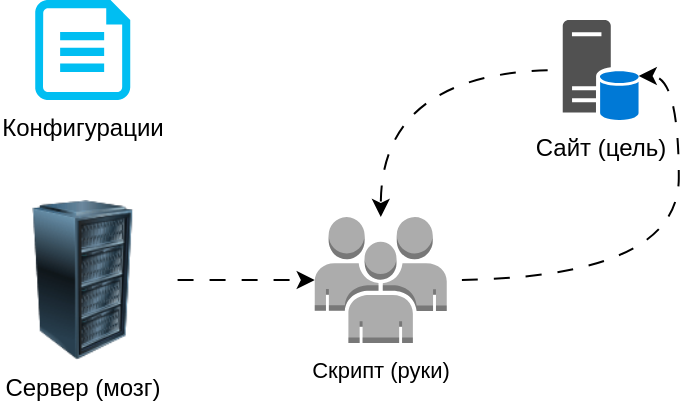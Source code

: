 <mxfile version="26.0.15">
  <diagram name="Page-1" id="mynGqa96a9ndCNqvYNBf">
    <mxGraphModel dx="1002" dy="3070" grid="0" gridSize="10" guides="1" tooltips="1" connect="1" arrows="1" fold="1" page="0" pageScale="1" pageWidth="850" pageHeight="1100" math="0" shadow="0">
      <root>
        <mxCell id="0" />
        <mxCell id="KJfv0gg_ucI4pZ0g48hR-361" value="Backend" parent="0" />
        <mxCell id="KJfv0gg_ucI4pZ0g48hR-364" style="edgeStyle=orthogonalEdgeStyle;shape=connector;curved=1;rounded=0;orthogonalLoop=1;jettySize=auto;html=1;exitX=0;exitY=0.5;exitDx=0;exitDy=0;exitPerimeter=0;shadow=0;strokeColor=default;align=center;verticalAlign=middle;fontFamily=Helvetica;fontSize=11;fontColor=default;labelBackgroundColor=default;endArrow=classic;flowAnimation=1;" edge="1" parent="KJfv0gg_ucI4pZ0g48hR-361" source="KJfv0gg_ucI4pZ0g48hR-365" target="KJfv0gg_ucI4pZ0g48hR-372">
          <mxGeometry relative="1" as="geometry" />
        </mxCell>
        <mxCell id="KJfv0gg_ucI4pZ0g48hR-365" value="Сайт (цель)" style="sketch=0;pointerEvents=1;shadow=0;dashed=0;html=1;strokeColor=none;labelPosition=center;verticalLabelPosition=bottom;verticalAlign=top;align=center;fillColor=#515151;shape=mxgraph.mscae.system_center.primary_site" vertex="1" parent="KJfv0gg_ucI4pZ0g48hR-361">
          <mxGeometry x="953.37" y="-2054" width="38" height="50" as="geometry" />
        </mxCell>
        <mxCell id="KJfv0gg_ucI4pZ0g48hR-367" value="Конфигурации" style="verticalLabelPosition=bottom;html=1;verticalAlign=top;align=center;strokeColor=none;fillColor=#00BEF2;shape=mxgraph.azure.cloud_services_configuration_file;pointerEvents=1;" vertex="1" parent="KJfv0gg_ucI4pZ0g48hR-361">
          <mxGeometry x="689.62" y="-2064" width="47.5" height="50" as="geometry" />
        </mxCell>
        <mxCell id="KJfv0gg_ucI4pZ0g48hR-368" style="edgeStyle=orthogonalEdgeStyle;shape=connector;curved=1;rounded=0;orthogonalLoop=1;jettySize=auto;html=1;exitX=1;exitY=0.5;exitDx=0;exitDy=0;shadow=0;strokeColor=default;align=center;verticalAlign=middle;fontFamily=Helvetica;fontSize=11;fontColor=default;labelBackgroundColor=default;endArrow=classic;flowAnimation=1;" edge="1" parent="KJfv0gg_ucI4pZ0g48hR-361" source="KJfv0gg_ucI4pZ0g48hR-369" target="KJfv0gg_ucI4pZ0g48hR-372">
          <mxGeometry relative="1" as="geometry" />
        </mxCell>
        <UserObject label="Сервер (мозг)" tags="" id="KJfv0gg_ucI4pZ0g48hR-369">
          <mxCell style="image;html=1;image=img/lib/clip_art/computers/Server_Rack_128x128.png" vertex="1" parent="KJfv0gg_ucI4pZ0g48hR-361">
            <mxGeometry x="673.37" y="-1964" width="80" height="80" as="geometry" />
          </mxCell>
        </UserObject>
        <mxCell id="KJfv0gg_ucI4pZ0g48hR-372" value="Скрипт (руки)" style="outlineConnect=0;dashed=0;verticalLabelPosition=bottom;verticalAlign=top;align=center;html=1;shape=mxgraph.aws3.users;fillColor=#ACACAC;gradientColor=none;fontFamily=Helvetica;fontSize=11;fontColor=default;labelBackgroundColor=default;" vertex="1" parent="KJfv0gg_ucI4pZ0g48hR-361">
          <mxGeometry x="829.37" y="-1955.5" width="66" height="63" as="geometry" />
        </mxCell>
        <mxCell id="KJfv0gg_ucI4pZ0g48hR-373" style="edgeStyle=orthogonalEdgeStyle;shape=connector;curved=1;rounded=0;orthogonalLoop=1;jettySize=auto;html=1;exitX=1;exitY=0.5;exitDx=0;exitDy=0;exitPerimeter=0;entryX=1;entryY=0.56;entryDx=0;entryDy=0;entryPerimeter=0;shadow=0;strokeColor=default;align=center;verticalAlign=middle;fontFamily=Helvetica;fontSize=11;fontColor=default;labelBackgroundColor=default;endArrow=classic;flowAnimation=1;" edge="1" parent="KJfv0gg_ucI4pZ0g48hR-361" source="KJfv0gg_ucI4pZ0g48hR-372" target="KJfv0gg_ucI4pZ0g48hR-365">
          <mxGeometry relative="1" as="geometry" />
        </mxCell>
        <mxCell id="KJfv0gg_ucI4pZ0g48hR-99" value="UX" visible="0" parent="0" />
        <mxCell id="KJfv0gg_ucI4pZ0g48hR-151" style="edgeStyle=orthogonalEdgeStyle;shape=connector;curved=1;rounded=0;orthogonalLoop=1;jettySize=auto;html=1;entryX=0;entryY=0.5;entryDx=0;entryDy=0;shadow=0;strokeColor=default;align=center;verticalAlign=middle;fontFamily=Helvetica;fontSize=11;fontColor=default;labelBackgroundColor=default;endArrow=classic;flowAnimation=1;" edge="1" parent="KJfv0gg_ucI4pZ0g48hR-99" source="KJfv0gg_ucI4pZ0g48hR-100" target="KJfv0gg_ucI4pZ0g48hR-150">
          <mxGeometry relative="1" as="geometry" />
        </mxCell>
        <mxCell id="KJfv0gg_ucI4pZ0g48hR-100" value="Пользователь" style="shape=umlActor;verticalLabelPosition=bottom;verticalAlign=top;html=1;outlineConnect=0;" vertex="1" parent="KJfv0gg_ucI4pZ0g48hR-99">
          <mxGeometry x="453.37" y="-1934" width="30" height="60" as="geometry" />
        </mxCell>
        <mxCell id="KJfv0gg_ucI4pZ0g48hR-153" value="" style="edgeStyle=orthogonalEdgeStyle;shape=connector;curved=1;rounded=0;orthogonalLoop=1;jettySize=auto;html=1;shadow=0;strokeColor=default;align=center;verticalAlign=middle;fontFamily=Helvetica;fontSize=11;fontColor=default;labelBackgroundColor=default;endArrow=classic;flowAnimation=1;" edge="1" parent="KJfv0gg_ucI4pZ0g48hR-99" source="KJfv0gg_ucI4pZ0g48hR-150" target="KJfv0gg_ucI4pZ0g48hR-152">
          <mxGeometry relative="1" as="geometry" />
        </mxCell>
        <mxCell id="KJfv0gg_ucI4pZ0g48hR-150" value="&lt;span&gt;Начало работы с продуктом&lt;/span&gt;" style="ellipse;whiteSpace=wrap;html=1;fontFamily=Helvetica;fontSize=11;fontColor=default;labelBackgroundColor=default;" vertex="1" parent="KJfv0gg_ucI4pZ0g48hR-99">
          <mxGeometry x="535.37" y="-1944" width="204" height="80" as="geometry" />
        </mxCell>
        <mxCell id="KJfv0gg_ucI4pZ0g48hR-155" value="" style="edgeStyle=orthogonalEdgeStyle;shape=connector;curved=1;rounded=0;orthogonalLoop=1;jettySize=auto;html=1;shadow=0;strokeColor=default;align=center;verticalAlign=middle;fontFamily=Helvetica;fontSize=11;fontColor=default;labelBackgroundColor=default;endArrow=classic;flowAnimation=1;" edge="1" parent="KJfv0gg_ucI4pZ0g48hR-99" source="KJfv0gg_ucI4pZ0g48hR-152" target="KJfv0gg_ucI4pZ0g48hR-154">
          <mxGeometry relative="1" as="geometry" />
        </mxCell>
        <mxCell id="KJfv0gg_ucI4pZ0g48hR-156" value="Нет" style="edgeLabel;html=1;align=center;verticalAlign=middle;resizable=0;points=[];fontFamily=Helvetica;fontSize=11;fontColor=default;labelBackgroundColor=default;" vertex="1" connectable="0" parent="KJfv0gg_ucI4pZ0g48hR-155">
          <mxGeometry x="-0.119" relative="1" as="geometry">
            <mxPoint as="offset" />
          </mxGeometry>
        </mxCell>
        <mxCell id="KJfv0gg_ucI4pZ0g48hR-159" value="" style="edgeStyle=orthogonalEdgeStyle;shape=connector;curved=1;rounded=0;orthogonalLoop=1;jettySize=auto;html=1;shadow=0;strokeColor=default;align=center;verticalAlign=middle;fontFamily=Helvetica;fontSize=11;fontColor=default;labelBackgroundColor=default;endArrow=classic;flowAnimation=1;" edge="1" parent="KJfv0gg_ucI4pZ0g48hR-99" source="KJfv0gg_ucI4pZ0g48hR-152" target="KJfv0gg_ucI4pZ0g48hR-158">
          <mxGeometry relative="1" as="geometry" />
        </mxCell>
        <mxCell id="KJfv0gg_ucI4pZ0g48hR-160" value="Да" style="edgeLabel;html=1;align=center;verticalAlign=middle;resizable=0;points=[];fontFamily=Helvetica;fontSize=11;fontColor=default;labelBackgroundColor=default;" vertex="1" connectable="0" parent="KJfv0gg_ucI4pZ0g48hR-159">
          <mxGeometry x="-0.03" relative="1" as="geometry">
            <mxPoint as="offset" />
          </mxGeometry>
        </mxCell>
        <mxCell id="KJfv0gg_ucI4pZ0g48hR-152" value="Конфигурация&lt;div&gt;существует?&lt;/div&gt;" style="rhombus;whiteSpace=wrap;html=1;fontSize=11;labelBackgroundColor=default;" vertex="1" parent="KJfv0gg_ucI4pZ0g48hR-99">
          <mxGeometry x="561.87" y="-1785" width="151" height="80" as="geometry" />
        </mxCell>
        <mxCell id="KJfv0gg_ucI4pZ0g48hR-162" value="" style="edgeStyle=orthogonalEdgeStyle;shape=connector;curved=1;rounded=0;orthogonalLoop=1;jettySize=auto;html=1;shadow=0;strokeColor=default;align=center;verticalAlign=middle;fontFamily=Helvetica;fontSize=11;fontColor=default;labelBackgroundColor=default;endArrow=classic;flowAnimation=1;" edge="1" parent="KJfv0gg_ucI4pZ0g48hR-99" source="KJfv0gg_ucI4pZ0g48hR-154" target="KJfv0gg_ucI4pZ0g48hR-161">
          <mxGeometry relative="1" as="geometry" />
        </mxCell>
        <mxCell id="KJfv0gg_ucI4pZ0g48hR-154" value="Создание конфигурации" style="ellipse;whiteSpace=wrap;html=1;fontSize=11;labelBackgroundColor=default;" vertex="1" parent="KJfv0gg_ucI4pZ0g48hR-99">
          <mxGeometry x="291.37" y="-1785" width="155" height="80" as="geometry" />
        </mxCell>
        <mxCell id="KJfv0gg_ucI4pZ0g48hR-215" value="" style="edgeStyle=orthogonalEdgeStyle;shape=connector;curved=1;rounded=0;orthogonalLoop=1;jettySize=auto;html=1;shadow=0;strokeColor=default;align=center;verticalAlign=middle;fontFamily=Helvetica;fontSize=11;fontColor=default;labelBorderColor=none;labelBackgroundColor=none;endArrow=classic;flowAnimation=1;" edge="1" parent="KJfv0gg_ucI4pZ0g48hR-99" source="KJfv0gg_ucI4pZ0g48hR-158" target="KJfv0gg_ucI4pZ0g48hR-214">
          <mxGeometry relative="1" as="geometry" />
        </mxCell>
        <mxCell id="KJfv0gg_ucI4pZ0g48hR-158" value="Выбор конфигурации из списка существующих" style="ellipse;whiteSpace=wrap;html=1;fontSize=11;labelBackgroundColor=none;" vertex="1" parent="KJfv0gg_ucI4pZ0g48hR-99">
          <mxGeometry x="828.37" y="-1785" width="136" height="80" as="geometry" />
        </mxCell>
        <mxCell id="KJfv0gg_ucI4pZ0g48hR-164" value="" style="edgeStyle=orthogonalEdgeStyle;shape=connector;curved=1;rounded=0;orthogonalLoop=1;jettySize=auto;html=1;shadow=0;strokeColor=default;align=center;verticalAlign=middle;fontFamily=Helvetica;fontSize=11;fontColor=default;labelBackgroundColor=default;endArrow=classic;flowAnimation=1;" edge="1" parent="KJfv0gg_ucI4pZ0g48hR-99" source="KJfv0gg_ucI4pZ0g48hR-161" target="KJfv0gg_ucI4pZ0g48hR-163">
          <mxGeometry relative="1" as="geometry" />
        </mxCell>
        <mxCell id="KJfv0gg_ucI4pZ0g48hR-161" value="Задать имя новой конфигурации" style="shape=process;whiteSpace=wrap;html=1;backgroundOutline=1;fontSize=11;labelBackgroundColor=default;rounded=0;shadow=0;" vertex="1" parent="KJfv0gg_ucI4pZ0g48hR-99">
          <mxGeometry x="308.87" y="-1615" width="120" height="60" as="geometry" />
        </mxCell>
        <mxCell id="KJfv0gg_ucI4pZ0g48hR-166" value="" style="edgeStyle=orthogonalEdgeStyle;shape=connector;curved=1;rounded=0;orthogonalLoop=1;jettySize=auto;html=1;shadow=0;strokeColor=default;align=center;verticalAlign=middle;fontFamily=Helvetica;fontSize=11;fontColor=default;labelBackgroundColor=default;endArrow=classic;flowAnimation=1;" edge="1" parent="KJfv0gg_ucI4pZ0g48hR-99" source="KJfv0gg_ucI4pZ0g48hR-163" target="KJfv0gg_ucI4pZ0g48hR-165">
          <mxGeometry relative="1" as="geometry" />
        </mxCell>
        <mxCell id="KJfv0gg_ucI4pZ0g48hR-163" value="Задать домен сайта" style="shape=process;whiteSpace=wrap;html=1;backgroundOutline=1;fontSize=11;labelBackgroundColor=default;rounded=0;shadow=0;" vertex="1" parent="KJfv0gg_ucI4pZ0g48hR-99">
          <mxGeometry x="308.87" y="-1475" width="120" height="60" as="geometry" />
        </mxCell>
        <mxCell id="KJfv0gg_ucI4pZ0g48hR-168" value="" style="edgeStyle=orthogonalEdgeStyle;shape=connector;curved=1;rounded=0;orthogonalLoop=1;jettySize=auto;html=1;shadow=0;strokeColor=default;align=center;verticalAlign=middle;fontFamily=Helvetica;fontSize=11;fontColor=default;labelBackgroundColor=default;endArrow=classic;flowAnimation=1;" edge="1" parent="KJfv0gg_ucI4pZ0g48hR-99" source="KJfv0gg_ucI4pZ0g48hR-165" target="KJfv0gg_ucI4pZ0g48hR-167">
          <mxGeometry relative="1" as="geometry" />
        </mxCell>
        <mxCell id="KJfv0gg_ucI4pZ0g48hR-165" value="Нажать на кнопку &quot;Выбрать референсный элемент&quot;" style="shape=process;whiteSpace=wrap;html=1;backgroundOutline=1;fontSize=11;labelBackgroundColor=default;rounded=0;shadow=0;" vertex="1" parent="KJfv0gg_ucI4pZ0g48hR-99">
          <mxGeometry x="308.87" y="-1335" width="120" height="60" as="geometry" />
        </mxCell>
        <mxCell id="KJfv0gg_ucI4pZ0g48hR-170" value="" style="edgeStyle=orthogonalEdgeStyle;shape=connector;curved=1;rounded=0;orthogonalLoop=1;jettySize=auto;html=1;shadow=0;strokeColor=default;align=center;verticalAlign=middle;fontFamily=Helvetica;fontSize=11;fontColor=default;labelBackgroundColor=default;endArrow=classic;flowAnimation=1;" edge="1" parent="KJfv0gg_ucI4pZ0g48hR-99" source="KJfv0gg_ucI4pZ0g48hR-167" target="KJfv0gg_ucI4pZ0g48hR-169">
          <mxGeometry relative="1" as="geometry" />
        </mxCell>
        <mxCell id="KJfv0gg_ucI4pZ0g48hR-167" value="Открывается заданный сайт, запускается скрипт и ожидает выбора элемента на странице" style="whiteSpace=wrap;html=1;fontSize=11;labelBackgroundColor=default;rounded=0;shadow=0;" vertex="1" parent="KJfv0gg_ucI4pZ0g48hR-99">
          <mxGeometry x="308.87" y="-1195" width="120" height="71" as="geometry" />
        </mxCell>
        <mxCell id="KJfv0gg_ucI4pZ0g48hR-174" value="" style="edgeStyle=orthogonalEdgeStyle;shape=connector;curved=1;rounded=0;orthogonalLoop=1;jettySize=auto;html=1;shadow=0;strokeColor=default;align=center;verticalAlign=middle;fontFamily=Helvetica;fontSize=11;fontColor=default;labelBackgroundColor=default;endArrow=classic;flowAnimation=1;" edge="1" parent="KJfv0gg_ucI4pZ0g48hR-99" source="KJfv0gg_ucI4pZ0g48hR-169" target="KJfv0gg_ucI4pZ0g48hR-173">
          <mxGeometry relative="1" as="geometry" />
        </mxCell>
        <mxCell id="KJfv0gg_ucI4pZ0g48hR-169" value="Подсвечиваются подобные элементы, а пользователю показывается информация о выбранном элементе и предлагается подтвердить выбранный элемент" style="whiteSpace=wrap;html=1;fontSize=11;labelBackgroundColor=default;rounded=0;shadow=0;" vertex="1" parent="KJfv0gg_ucI4pZ0g48hR-99">
          <mxGeometry x="308.87" y="-1038.5" width="120" height="130.5" as="geometry" />
        </mxCell>
        <mxCell id="KJfv0gg_ucI4pZ0g48hR-176" value="Нет" style="edgeStyle=orthogonalEdgeStyle;shape=connector;curved=1;rounded=0;orthogonalLoop=1;jettySize=auto;html=1;shadow=0;strokeColor=default;align=center;verticalAlign=middle;fontFamily=Helvetica;fontSize=11;fontColor=default;labelBackgroundColor=default;endArrow=classic;flowAnimation=1;entryX=0;entryY=0.5;entryDx=0;entryDy=0;exitX=0;exitY=0.5;exitDx=0;exitDy=0;" edge="1" parent="KJfv0gg_ucI4pZ0g48hR-99" source="KJfv0gg_ucI4pZ0g48hR-173" target="KJfv0gg_ucI4pZ0g48hR-167">
          <mxGeometry relative="1" as="geometry" />
        </mxCell>
        <mxCell id="KJfv0gg_ucI4pZ0g48hR-178" value="" style="edgeStyle=orthogonalEdgeStyle;shape=connector;curved=1;rounded=0;orthogonalLoop=1;jettySize=auto;html=1;shadow=0;strokeColor=default;align=center;verticalAlign=middle;fontFamily=Helvetica;fontSize=11;fontColor=default;labelBackgroundColor=default;endArrow=classic;flowAnimation=1;" edge="1" parent="KJfv0gg_ucI4pZ0g48hR-99" source="KJfv0gg_ucI4pZ0g48hR-173" target="KJfv0gg_ucI4pZ0g48hR-177">
          <mxGeometry relative="1" as="geometry" />
        </mxCell>
        <mxCell id="KJfv0gg_ucI4pZ0g48hR-173" value="Выбранный элемент указан верно?" style="rhombus;whiteSpace=wrap;html=1;fontSize=11;labelBackgroundColor=default;rounded=0;shadow=0;" vertex="1" parent="KJfv0gg_ucI4pZ0g48hR-99">
          <mxGeometry x="239.25" y="-817" width="259.25" height="93.75" as="geometry" />
        </mxCell>
        <mxCell id="KJfv0gg_ucI4pZ0g48hR-180" value="" style="edgeStyle=orthogonalEdgeStyle;shape=connector;curved=1;rounded=0;orthogonalLoop=1;jettySize=auto;html=1;shadow=0;strokeColor=default;align=center;verticalAlign=middle;fontFamily=Helvetica;fontSize=11;fontColor=default;labelBackgroundColor=default;endArrow=classic;flowAnimation=1;" edge="1" parent="KJfv0gg_ucI4pZ0g48hR-99" source="KJfv0gg_ucI4pZ0g48hR-177" target="KJfv0gg_ucI4pZ0g48hR-179">
          <mxGeometry relative="1" as="geometry" />
        </mxCell>
        <mxCell id="KJfv0gg_ucI4pZ0g48hR-177" value="Сбор информации из элементов" style="rounded=0;whiteSpace=wrap;html=1;fontSize=11;labelBackgroundColor=default;shadow=0;" vertex="1" parent="KJfv0gg_ucI4pZ0g48hR-99">
          <mxGeometry x="308.875" y="-626.375" width="120" height="60" as="geometry" />
        </mxCell>
        <mxCell id="KJfv0gg_ucI4pZ0g48hR-182" value="" style="edgeStyle=orthogonalEdgeStyle;shape=connector;curved=1;rounded=0;orthogonalLoop=1;jettySize=auto;html=1;shadow=0;strokeColor=default;align=center;verticalAlign=middle;fontFamily=Helvetica;fontSize=11;fontColor=default;labelBackgroundColor=default;endArrow=classic;flowAnimation=1;" edge="1" parent="KJfv0gg_ucI4pZ0g48hR-99" source="KJfv0gg_ucI4pZ0g48hR-179" target="KJfv0gg_ucI4pZ0g48hR-181">
          <mxGeometry relative="1" as="geometry" />
        </mxCell>
        <mxCell id="KJfv0gg_ucI4pZ0g48hR-179" value="Анализ полученной информации" style="whiteSpace=wrap;html=1;fontSize=11;rounded=0;labelBackgroundColor=default;shadow=0;" vertex="1" parent="KJfv0gg_ucI4pZ0g48hR-99">
          <mxGeometry x="308.875" y="-486.375" width="120" height="60" as="geometry" />
        </mxCell>
        <mxCell id="KJfv0gg_ucI4pZ0g48hR-184" value="" style="edgeStyle=orthogonalEdgeStyle;shape=connector;curved=1;rounded=0;orthogonalLoop=1;jettySize=auto;html=1;shadow=0;strokeColor=default;align=center;verticalAlign=middle;fontFamily=Helvetica;fontSize=11;fontColor=default;labelBackgroundColor=default;endArrow=classic;flowAnimation=1;" edge="1" parent="KJfv0gg_ucI4pZ0g48hR-99" source="KJfv0gg_ucI4pZ0g48hR-181" target="KJfv0gg_ucI4pZ0g48hR-183">
          <mxGeometry relative="1" as="geometry" />
        </mxCell>
        <mxCell id="KJfv0gg_ucI4pZ0g48hR-181" value="Предоставление информации в виде удобной таблички для настройки нужной пользователю информации" style="whiteSpace=wrap;html=1;fontSize=11;rounded=0;labelBackgroundColor=default;shadow=0;" vertex="1" parent="KJfv0gg_ucI4pZ0g48hR-99">
          <mxGeometry x="308.88" y="-346.37" width="120" height="86.38" as="geometry" />
        </mxCell>
        <mxCell id="KJfv0gg_ucI4pZ0g48hR-188" value="" style="edgeStyle=orthogonalEdgeStyle;shape=connector;curved=1;rounded=0;orthogonalLoop=1;jettySize=auto;html=1;shadow=0;strokeColor=default;align=center;verticalAlign=middle;fontFamily=Helvetica;fontSize=11;fontColor=default;labelBackgroundColor=default;endArrow=classic;flowAnimation=1;" edge="1" parent="KJfv0gg_ucI4pZ0g48hR-99" source="KJfv0gg_ucI4pZ0g48hR-183" target="KJfv0gg_ucI4pZ0g48hR-187">
          <mxGeometry relative="1" as="geometry" />
        </mxCell>
        <mxCell id="KJfv0gg_ucI4pZ0g48hR-183" value="Пользователь настраивает форматирование сохраняемой информации" style="shape=process;whiteSpace=wrap;html=1;backgroundOutline=1;fontSize=11;rounded=0;labelBackgroundColor=default;shadow=0;" vertex="1" parent="KJfv0gg_ucI4pZ0g48hR-99">
          <mxGeometry x="308.88" y="-166.8" width="120" height="79.8" as="geometry" />
        </mxCell>
        <mxCell id="KJfv0gg_ucI4pZ0g48hR-190" value="" style="edgeStyle=orthogonalEdgeStyle;shape=connector;curved=1;rounded=0;orthogonalLoop=1;jettySize=auto;html=1;shadow=0;strokeColor=default;align=center;verticalAlign=middle;fontFamily=Helvetica;fontSize=11;fontColor=default;labelBorderColor=none;labelBackgroundColor=default;endArrow=classic;flowAnimation=1;" edge="1" parent="KJfv0gg_ucI4pZ0g48hR-99" source="KJfv0gg_ucI4pZ0g48hR-187" target="KJfv0gg_ucI4pZ0g48hR-189">
          <mxGeometry relative="1" as="geometry" />
        </mxCell>
        <mxCell id="KJfv0gg_ucI4pZ0g48hR-194" value="По кнопке" style="edgeLabel;html=1;align=center;verticalAlign=middle;resizable=0;points=[];rounded=0;shadow=0;strokeColor=default;fontFamily=Helvetica;fontSize=11;fontColor=default;labelBorderColor=none;labelBackgroundColor=default;fillColor=default;" vertex="1" connectable="0" parent="KJfv0gg_ucI4pZ0g48hR-190">
          <mxGeometry x="0.078" y="1" relative="1" as="geometry">
            <mxPoint as="offset" />
          </mxGeometry>
        </mxCell>
        <mxCell id="KJfv0gg_ucI4pZ0g48hR-192" value="" style="edgeStyle=orthogonalEdgeStyle;shape=connector;curved=1;rounded=0;orthogonalLoop=1;jettySize=auto;html=1;shadow=0;strokeColor=default;align=center;verticalAlign=middle;fontFamily=Helvetica;fontSize=11;fontColor=default;labelBorderColor=none;labelBackgroundColor=none;endArrow=classic;flowAnimation=1;" edge="1" parent="KJfv0gg_ucI4pZ0g48hR-99" source="KJfv0gg_ucI4pZ0g48hR-187" target="KJfv0gg_ucI4pZ0g48hR-191">
          <mxGeometry relative="1" as="geometry" />
        </mxCell>
        <mxCell id="KJfv0gg_ucI4pZ0g48hR-193" value="По ссылке" style="edgeLabel;html=1;align=center;verticalAlign=middle;resizable=0;points=[];rounded=0;shadow=0;strokeColor=default;fontFamily=Helvetica;fontSize=11;fontColor=default;labelBorderColor=none;labelBackgroundColor=default;fillColor=default;" vertex="1" connectable="0" parent="KJfv0gg_ucI4pZ0g48hR-192">
          <mxGeometry x="0.032" y="-1" relative="1" as="geometry">
            <mxPoint as="offset" />
          </mxGeometry>
        </mxCell>
        <mxCell id="KJfv0gg_ucI4pZ0g48hR-196" value="" style="edgeStyle=orthogonalEdgeStyle;shape=connector;curved=1;rounded=0;orthogonalLoop=1;jettySize=auto;html=1;shadow=0;strokeColor=default;align=center;verticalAlign=middle;fontFamily=Helvetica;fontSize=11;fontColor=default;labelBorderColor=none;labelBackgroundColor=none;endArrow=classic;flowAnimation=1;" edge="1" parent="KJfv0gg_ucI4pZ0g48hR-99" source="KJfv0gg_ucI4pZ0g48hR-187" target="KJfv0gg_ucI4pZ0g48hR-195">
          <mxGeometry relative="1" as="geometry" />
        </mxCell>
        <mxCell id="KJfv0gg_ucI4pZ0g48hR-187" value="Выбор способа&lt;div&gt;перехода по&amp;nbsp;&lt;/div&gt;&lt;div&gt;страницам&lt;/div&gt;" style="rhombus;whiteSpace=wrap;html=1;fontSize=11;rounded=0;labelBackgroundColor=none;shadow=0;textShadow=0;labelBorderColor=none;fontColor=default;" vertex="1" parent="KJfv0gg_ucI4pZ0g48hR-99">
          <mxGeometry x="291.37" y="-27" width="154.74" height="99" as="geometry" />
        </mxCell>
        <mxCell id="KJfv0gg_ucI4pZ0g48hR-197" style="edgeStyle=orthogonalEdgeStyle;shape=connector;curved=1;rounded=0;orthogonalLoop=1;jettySize=auto;html=1;exitX=0.5;exitY=1;exitDx=0;exitDy=0;entryX=0;entryY=0.5;entryDx=0;entryDy=0;shadow=0;strokeColor=default;align=center;verticalAlign=middle;fontFamily=Helvetica;fontSize=11;fontColor=default;labelBorderColor=none;labelBackgroundColor=none;endArrow=classic;flowAnimation=1;" edge="1" parent="KJfv0gg_ucI4pZ0g48hR-99" source="KJfv0gg_ucI4pZ0g48hR-189" target="KJfv0gg_ucI4pZ0g48hR-195">
          <mxGeometry relative="1" as="geometry" />
        </mxCell>
        <mxCell id="KJfv0gg_ucI4pZ0g48hR-189" value="Выбор элемента кнопки на странице" style="shape=process;whiteSpace=wrap;html=1;backgroundOutline=1;fontSize=11;rounded=0;labelBackgroundColor=none;shadow=0;labelBorderColor=none;" vertex="1" parent="KJfv0gg_ucI4pZ0g48hR-99">
          <mxGeometry x="74" y="-7.5" width="120" height="60" as="geometry" />
        </mxCell>
        <mxCell id="KJfv0gg_ucI4pZ0g48hR-198" style="edgeStyle=orthogonalEdgeStyle;shape=connector;curved=1;rounded=0;orthogonalLoop=1;jettySize=auto;html=1;exitX=0.5;exitY=1;exitDx=0;exitDy=0;entryX=1;entryY=0.5;entryDx=0;entryDy=0;shadow=0;strokeColor=default;align=center;verticalAlign=middle;fontFamily=Helvetica;fontSize=11;fontColor=default;labelBorderColor=none;labelBackgroundColor=none;endArrow=classic;flowAnimation=1;" edge="1" parent="KJfv0gg_ucI4pZ0g48hR-99" source="KJfv0gg_ucI4pZ0g48hR-191" target="KJfv0gg_ucI4pZ0g48hR-195">
          <mxGeometry relative="1" as="geometry" />
        </mxCell>
        <mxCell id="KJfv0gg_ucI4pZ0g48hR-191" value="Установление инкремента и позиции в ссылке" style="shape=process;whiteSpace=wrap;html=1;backgroundOutline=1;fontSize=11;rounded=0;labelBackgroundColor=none;shadow=0;labelBorderColor=none;" vertex="1" parent="KJfv0gg_ucI4pZ0g48hR-99">
          <mxGeometry x="543.48" y="-7.5" width="120" height="60" as="geometry" />
        </mxCell>
        <mxCell id="KJfv0gg_ucI4pZ0g48hR-202" value="" style="edgeStyle=orthogonalEdgeStyle;shape=connector;curved=1;rounded=0;orthogonalLoop=1;jettySize=auto;html=1;shadow=0;strokeColor=default;align=center;verticalAlign=middle;fontFamily=Helvetica;fontSize=11;fontColor=default;labelBorderColor=none;labelBackgroundColor=none;endArrow=classic;flowAnimation=1;" edge="1" parent="KJfv0gg_ucI4pZ0g48hR-99" source="KJfv0gg_ucI4pZ0g48hR-195" target="KJfv0gg_ucI4pZ0g48hR-201">
          <mxGeometry relative="1" as="geometry" />
        </mxCell>
        <mxCell id="KJfv0gg_ucI4pZ0g48hR-195" value="Вывод всей собранной информации о конфигурации" style="rounded=0;whiteSpace=wrap;html=1;fontSize=11;labelBackgroundColor=none;shadow=0;labelBorderColor=none;" vertex="1" parent="KJfv0gg_ucI4pZ0g48hR-99">
          <mxGeometry x="295.06" y="173" width="147.37" height="60" as="geometry" />
        </mxCell>
        <mxCell id="KJfv0gg_ucI4pZ0g48hR-206" value="" style="edgeStyle=orthogonalEdgeStyle;shape=connector;curved=1;rounded=0;orthogonalLoop=1;jettySize=auto;html=1;shadow=0;strokeColor=default;align=center;verticalAlign=middle;fontFamily=Helvetica;fontSize=11;fontColor=default;labelBorderColor=none;labelBackgroundColor=none;endArrow=classic;flowAnimation=1;" edge="1" parent="KJfv0gg_ucI4pZ0g48hR-99" source="KJfv0gg_ucI4pZ0g48hR-201" target="KJfv0gg_ucI4pZ0g48hR-205">
          <mxGeometry relative="1" as="geometry">
            <Array as="points">
              <mxPoint x="271.37" y="351" />
              <mxPoint x="271.37" y="351" />
            </Array>
          </mxGeometry>
        </mxCell>
        <mxCell id="KJfv0gg_ucI4pZ0g48hR-209" value="&lt;span style=&quot;background-color: light-dark(#ffffff, var(--ge-dark-color, #121212));&quot;&gt;Сброс&lt;/span&gt;" style="edgeLabel;html=1;align=center;verticalAlign=middle;resizable=0;points=[];rounded=0;shadow=0;strokeColor=default;fontFamily=Helvetica;fontSize=11;fontColor=default;labelBorderColor=none;labelBackgroundColor=none;fillColor=default;" vertex="1" connectable="0" parent="KJfv0gg_ucI4pZ0g48hR-206">
          <mxGeometry x="-0.198" y="-1" relative="1" as="geometry">
            <mxPoint as="offset" />
          </mxGeometry>
        </mxCell>
        <mxCell id="KJfv0gg_ucI4pZ0g48hR-208" value="" style="edgeStyle=orthogonalEdgeStyle;shape=connector;curved=1;rounded=0;orthogonalLoop=1;jettySize=auto;html=1;shadow=0;strokeColor=default;align=center;verticalAlign=middle;fontFamily=Helvetica;fontSize=11;fontColor=default;labelBorderColor=none;labelBackgroundColor=none;endArrow=classic;flowAnimation=1;" edge="1" parent="KJfv0gg_ucI4pZ0g48hR-99" source="KJfv0gg_ucI4pZ0g48hR-201" target="KJfv0gg_ucI4pZ0g48hR-207">
          <mxGeometry relative="1" as="geometry" />
        </mxCell>
        <mxCell id="KJfv0gg_ucI4pZ0g48hR-210" value="&lt;span style=&quot;background-color: light-dark(#ffffff, var(--ge-dark-color, #121212));&quot;&gt;Сохранить&lt;/span&gt;" style="edgeLabel;html=1;align=center;verticalAlign=middle;resizable=0;points=[];rounded=0;shadow=0;strokeColor=default;fontFamily=Helvetica;fontSize=11;fontColor=default;labelBorderColor=none;labelBackgroundColor=none;fillColor=default;" vertex="1" connectable="0" parent="KJfv0gg_ucI4pZ0g48hR-208">
          <mxGeometry x="-0.212" y="3" relative="1" as="geometry">
            <mxPoint as="offset" />
          </mxGeometry>
        </mxCell>
        <mxCell id="KJfv0gg_ucI4pZ0g48hR-201" value="Подтверждение&lt;div&gt;сохранения&lt;/div&gt;&lt;div&gt;конфигурации&lt;/div&gt;" style="rhombus;whiteSpace=wrap;html=1;fontSize=11;rounded=0;labelBackgroundColor=none;shadow=0;labelBorderColor=none;" vertex="1" parent="KJfv0gg_ucI4pZ0g48hR-99">
          <mxGeometry x="295.8" y="296" width="146.63" height="109" as="geometry" />
        </mxCell>
        <mxCell id="KJfv0gg_ucI4pZ0g48hR-212" style="edgeStyle=orthogonalEdgeStyle;shape=connector;curved=1;rounded=0;orthogonalLoop=1;jettySize=auto;html=1;exitX=0.5;exitY=1;exitDx=0;exitDy=0;entryX=0;entryY=0.5;entryDx=0;entryDy=0;shadow=0;strokeColor=default;align=center;verticalAlign=middle;fontFamily=Helvetica;fontSize=11;fontColor=default;labelBorderColor=none;labelBackgroundColor=none;endArrow=classic;flowAnimation=1;" edge="1" parent="KJfv0gg_ucI4pZ0g48hR-99" source="KJfv0gg_ucI4pZ0g48hR-205" target="KJfv0gg_ucI4pZ0g48hR-231">
          <mxGeometry relative="1" as="geometry">
            <mxPoint x="309.11" y="495.0" as="targetPoint" />
          </mxGeometry>
        </mxCell>
        <mxCell id="KJfv0gg_ucI4pZ0g48hR-205" value="Сброс собранной конфигурации" style="rounded=0;whiteSpace=wrap;html=1;fontSize=11;labelBackgroundColor=none;shadow=0;labelBorderColor=none;" vertex="1" parent="KJfv0gg_ucI4pZ0g48hR-99">
          <mxGeometry x="82.485" y="320.5" width="120" height="60" as="geometry" />
        </mxCell>
        <mxCell id="KJfv0gg_ucI4pZ0g48hR-213" style="edgeStyle=orthogonalEdgeStyle;shape=connector;curved=1;rounded=0;orthogonalLoop=1;jettySize=auto;html=1;exitX=0.5;exitY=1;exitDx=0;exitDy=0;entryX=1;entryY=0.5;entryDx=0;entryDy=0;shadow=0;strokeColor=default;align=center;verticalAlign=middle;fontFamily=Helvetica;fontSize=11;fontColor=default;labelBorderColor=none;labelBackgroundColor=none;endArrow=classic;flowAnimation=1;" edge="1" parent="KJfv0gg_ucI4pZ0g48hR-99" source="KJfv0gg_ucI4pZ0g48hR-207" target="KJfv0gg_ucI4pZ0g48hR-231">
          <mxGeometry relative="1" as="geometry">
            <mxPoint x="429.11" y="495.0" as="targetPoint" />
          </mxGeometry>
        </mxCell>
        <mxCell id="KJfv0gg_ucI4pZ0g48hR-207" value="Сохранение собранной конфигурации" style="whiteSpace=wrap;html=1;fontSize=11;rounded=0;labelBackgroundColor=none;shadow=0;labelBorderColor=none;" vertex="1" parent="KJfv0gg_ucI4pZ0g48hR-99">
          <mxGeometry x="535.745" y="320.5" width="120" height="60" as="geometry" />
        </mxCell>
        <mxCell id="KJfv0gg_ucI4pZ0g48hR-217" value="" style="edgeStyle=orthogonalEdgeStyle;shape=connector;curved=1;rounded=0;orthogonalLoop=1;jettySize=auto;html=1;shadow=0;strokeColor=default;align=center;verticalAlign=middle;fontFamily=Helvetica;fontSize=11;fontColor=default;labelBorderColor=none;labelBackgroundColor=none;endArrow=classic;flowAnimation=1;" edge="1" parent="KJfv0gg_ucI4pZ0g48hR-99" source="KJfv0gg_ucI4pZ0g48hR-214" target="KJfv0gg_ucI4pZ0g48hR-216">
          <mxGeometry relative="1" as="geometry" />
        </mxCell>
        <mxCell id="KJfv0gg_ucI4pZ0g48hR-214" value="Запуск сбора ниформации" style="whiteSpace=wrap;html=1;fontSize=11;labelBackgroundColor=none;" vertex="1" parent="KJfv0gg_ucI4pZ0g48hR-99">
          <mxGeometry x="836.37" y="-1615" width="120" height="60" as="geometry" />
        </mxCell>
        <mxCell id="KJfv0gg_ucI4pZ0g48hR-223" value="" style="edgeStyle=orthogonalEdgeStyle;shape=connector;curved=1;rounded=0;orthogonalLoop=1;jettySize=auto;html=1;shadow=0;strokeColor=default;align=center;verticalAlign=middle;fontFamily=Helvetica;fontSize=11;fontColor=default;labelBorderColor=none;labelBackgroundColor=none;endArrow=classic;flowAnimation=1;" edge="1" parent="KJfv0gg_ucI4pZ0g48hR-99" source="KJfv0gg_ucI4pZ0g48hR-216" target="KJfv0gg_ucI4pZ0g48hR-222">
          <mxGeometry relative="1" as="geometry" />
        </mxCell>
        <mxCell id="KJfv0gg_ucI4pZ0g48hR-216" value="Вывод собранной информации" style="whiteSpace=wrap;html=1;fontSize=11;labelBackgroundColor=none;" vertex="1" parent="KJfv0gg_ucI4pZ0g48hR-99">
          <mxGeometry x="836.37" y="-1475" width="120" height="60" as="geometry" />
        </mxCell>
        <mxCell id="KJfv0gg_ucI4pZ0g48hR-225" value="" style="edgeStyle=orthogonalEdgeStyle;shape=connector;curved=1;rounded=0;orthogonalLoop=1;jettySize=auto;html=1;shadow=0;strokeColor=default;align=center;verticalAlign=middle;fontFamily=Helvetica;fontSize=11;fontColor=default;labelBorderColor=none;labelBackgroundColor=none;endArrow=classic;flowAnimation=1;" edge="1" parent="KJfv0gg_ucI4pZ0g48hR-99" source="KJfv0gg_ucI4pZ0g48hR-222" target="KJfv0gg_ucI4pZ0g48hR-224">
          <mxGeometry relative="1" as="geometry" />
        </mxCell>
        <mxCell id="KJfv0gg_ucI4pZ0g48hR-228" value="" style="edgeStyle=orthogonalEdgeStyle;shape=connector;curved=1;rounded=0;orthogonalLoop=1;jettySize=auto;html=1;shadow=0;strokeColor=default;align=center;verticalAlign=middle;fontFamily=Helvetica;fontSize=11;fontColor=default;labelBorderColor=none;labelBackgroundColor=none;endArrow=classic;flowAnimation=1;" edge="1" parent="KJfv0gg_ucI4pZ0g48hR-99" source="KJfv0gg_ucI4pZ0g48hR-222" target="KJfv0gg_ucI4pZ0g48hR-227">
          <mxGeometry relative="1" as="geometry" />
        </mxCell>
        <mxCell id="KJfv0gg_ucI4pZ0g48hR-222" value="Валидна ли собранная информация?" style="rhombus;whiteSpace=wrap;html=1;fontSize=11;labelBackgroundColor=none;" vertex="1" parent="KJfv0gg_ucI4pZ0g48hR-99">
          <mxGeometry x="839.37" y="-1351" width="117" height="80" as="geometry" />
        </mxCell>
        <mxCell id="KJfv0gg_ucI4pZ0g48hR-226" style="edgeStyle=orthogonalEdgeStyle;shape=connector;curved=1;rounded=0;orthogonalLoop=1;jettySize=auto;html=1;exitX=0.5;exitY=0;exitDx=0;exitDy=0;entryX=1;entryY=0.5;entryDx=0;entryDy=0;shadow=0;strokeColor=default;align=center;verticalAlign=middle;fontFamily=Helvetica;fontSize=11;fontColor=default;labelBorderColor=none;labelBackgroundColor=none;endArrow=classic;flowAnimation=1;" edge="1" parent="KJfv0gg_ucI4pZ0g48hR-99" source="KJfv0gg_ucI4pZ0g48hR-224" target="KJfv0gg_ucI4pZ0g48hR-150">
          <mxGeometry relative="1" as="geometry">
            <Array as="points">
              <mxPoint x="1094.37" y="-1911" />
              <mxPoint x="739.37" y="-1911" />
            </Array>
          </mxGeometry>
        </mxCell>
        <mxCell id="KJfv0gg_ucI4pZ0g48hR-224" value="Сброс собранной информации" style="whiteSpace=wrap;html=1;fontSize=11;labelBackgroundColor=none;" vertex="1" parent="KJfv0gg_ucI4pZ0g48hR-99">
          <mxGeometry x="1034.87" y="-1341" width="120" height="60" as="geometry" />
        </mxCell>
        <mxCell id="KJfv0gg_ucI4pZ0g48hR-229" style="edgeStyle=orthogonalEdgeStyle;shape=connector;curved=1;rounded=0;orthogonalLoop=1;jettySize=auto;html=1;exitX=1;exitY=0.5;exitDx=0;exitDy=0;entryX=1;entryY=0.5;entryDx=0;entryDy=0;shadow=0;strokeColor=default;align=center;verticalAlign=middle;fontFamily=Helvetica;fontSize=11;fontColor=default;labelBorderColor=none;labelBackgroundColor=none;endArrow=classic;flowAnimation=1;" edge="1" parent="KJfv0gg_ucI4pZ0g48hR-99" source="KJfv0gg_ucI4pZ0g48hR-227" target="KJfv0gg_ucI4pZ0g48hR-150">
          <mxGeometry relative="1" as="geometry">
            <Array as="points">
              <mxPoint x="1232.37" y="-1151" />
              <mxPoint x="1232.37" y="-1911" />
              <mxPoint x="739.37" y="-1911" />
            </Array>
          </mxGeometry>
        </mxCell>
        <mxCell id="KJfv0gg_ucI4pZ0g48hR-227" value="Запись собранной информации в файл" style="whiteSpace=wrap;html=1;fontSize=11;labelBackgroundColor=none;" vertex="1" parent="KJfv0gg_ucI4pZ0g48hR-99">
          <mxGeometry x="837.87" y="-1181" width="120" height="60" as="geometry" />
        </mxCell>
        <mxCell id="KJfv0gg_ucI4pZ0g48hR-232" style="edgeStyle=orthogonalEdgeStyle;shape=connector;curved=1;rounded=0;orthogonalLoop=1;jettySize=auto;html=1;exitX=0.5;exitY=1;exitDx=0;exitDy=0;entryX=1;entryY=0.5;entryDx=0;entryDy=0;shadow=0;strokeColor=default;align=center;verticalAlign=middle;fontFamily=Helvetica;fontSize=11;fontColor=default;labelBorderColor=none;labelBackgroundColor=none;endArrow=classic;flowAnimation=1;" edge="1" parent="KJfv0gg_ucI4pZ0g48hR-99" source="KJfv0gg_ucI4pZ0g48hR-231" target="KJfv0gg_ucI4pZ0g48hR-150">
          <mxGeometry relative="1" as="geometry">
            <Array as="points">
              <mxPoint x="369.37" y="548" />
              <mxPoint x="1499.37" y="548" />
              <mxPoint x="1499.37" y="-1908" />
              <mxPoint x="739.37" y="-1908" />
            </Array>
          </mxGeometry>
        </mxCell>
        <mxCell id="KJfv0gg_ucI4pZ0g48hR-231" value="Возвращение на главную страницу" style="rounded=0;whiteSpace=wrap;html=1;shadow=0;strokeColor=default;align=center;verticalAlign=middle;fontFamily=Helvetica;fontSize=11;fontColor=default;labelBorderColor=none;labelBackgroundColor=none;fillColor=default;" vertex="1" parent="KJfv0gg_ucI4pZ0g48hR-99">
          <mxGeometry x="309.11" y="468.0" width="120" height="60" as="geometry" />
        </mxCell>
        <mxCell id="KJfv0gg_ucI4pZ0g48hR-234" value="UI" visible="0" parent="0" />
        <mxCell id="KJfv0gg_ucI4pZ0g48hR-259" style="edgeStyle=orthogonalEdgeStyle;shape=connector;curved=1;rounded=0;orthogonalLoop=1;jettySize=auto;html=1;entryX=0.5;entryY=0;entryDx=0;entryDy=0;shadow=0;strokeColor=default;align=center;verticalAlign=middle;fontFamily=Helvetica;fontSize=11;fontColor=default;labelBorderColor=none;labelBackgroundColor=none;endArrow=classic;flowAnimation=1;" edge="1" parent="KJfv0gg_ucI4pZ0g48hR-234" source="KJfv0gg_ucI4pZ0g48hR-255" target="KJfv0gg_ucI4pZ0g48hR-258">
          <mxGeometry relative="1" as="geometry" />
        </mxCell>
        <mxCell id="KJfv0gg_ucI4pZ0g48hR-255" value="Веб-интерфейс" style="points=[[0.13,0.24,0],[0.5,0.2,0],[0.62,0,0],[0.87,0.24,0],[0.95,0.55,0],[0.96,0.95,0],[0.5,1,0],[0.04,0.95,0],[0.05,0.55,0]];verticalLabelPosition=bottom;sketch=0;html=1;verticalAlign=top;aspect=fixed;align=center;pointerEvents=1;shape=mxgraph.cisco19.joystick_keyboard;fillColor=#005073;strokeColor=none;" vertex="1" parent="KJfv0gg_ucI4pZ0g48hR-234">
          <mxGeometry x="523.37" y="-2044" width="72" height="40" as="geometry" />
        </mxCell>
        <mxCell id="KJfv0gg_ucI4pZ0g48hR-261" value="" style="edgeStyle=orthogonalEdgeStyle;shape=connector;curved=1;rounded=0;orthogonalLoop=1;jettySize=auto;html=1;shadow=0;strokeColor=default;align=center;verticalAlign=middle;fontFamily=Helvetica;fontSize=11;fontColor=default;labelBorderColor=none;labelBackgroundColor=none;endArrow=classic;flowAnimation=1;" edge="1" parent="KJfv0gg_ucI4pZ0g48hR-234" source="KJfv0gg_ucI4pZ0g48hR-258" target="KJfv0gg_ucI4pZ0g48hR-260">
          <mxGeometry relative="1" as="geometry" />
        </mxCell>
        <mxCell id="KJfv0gg_ucI4pZ0g48hR-263" value="" style="edgeStyle=orthogonalEdgeStyle;shape=connector;curved=1;rounded=0;orthogonalLoop=1;jettySize=auto;html=1;shadow=0;strokeColor=default;align=center;verticalAlign=middle;fontFamily=Helvetica;fontSize=11;fontColor=default;labelBorderColor=none;labelBackgroundColor=none;endArrow=classic;flowAnimation=1;" edge="1" parent="KJfv0gg_ucI4pZ0g48hR-234" source="KJfv0gg_ucI4pZ0g48hR-258" target="KJfv0gg_ucI4pZ0g48hR-262">
          <mxGeometry relative="1" as="geometry" />
        </mxCell>
        <mxCell id="KJfv0gg_ucI4pZ0g48hR-265" value="" style="edgeStyle=orthogonalEdgeStyle;shape=connector;curved=1;rounded=0;orthogonalLoop=1;jettySize=auto;html=1;shadow=0;strokeColor=default;align=center;verticalAlign=middle;fontFamily=Helvetica;fontSize=11;fontColor=default;labelBorderColor=none;labelBackgroundColor=none;endArrow=classic;flowAnimation=1;entryX=1;entryY=0.5;entryDx=0;entryDy=0;" edge="1" parent="KJfv0gg_ucI4pZ0g48hR-234" source="KJfv0gg_ucI4pZ0g48hR-258" target="KJfv0gg_ucI4pZ0g48hR-264">
          <mxGeometry relative="1" as="geometry" />
        </mxCell>
        <mxCell id="KJfv0gg_ucI4pZ0g48hR-268" style="edgeStyle=orthogonalEdgeStyle;shape=connector;curved=1;rounded=0;orthogonalLoop=1;jettySize=auto;html=1;exitX=1;exitY=0.5;exitDx=0;exitDy=0;entryX=0;entryY=0.5;entryDx=0;entryDy=0;shadow=0;strokeColor=default;align=center;verticalAlign=middle;fontFamily=Helvetica;fontSize=11;fontColor=default;labelBorderColor=none;labelBackgroundColor=none;endArrow=classic;flowAnimation=1;" edge="1" parent="KJfv0gg_ucI4pZ0g48hR-234" source="KJfv0gg_ucI4pZ0g48hR-258" target="KJfv0gg_ucI4pZ0g48hR-267">
          <mxGeometry relative="1" as="geometry" />
        </mxCell>
        <mxCell id="KJfv0gg_ucI4pZ0g48hR-258" value="Главная страница" style="rounded=0;whiteSpace=wrap;html=1;shadow=0;strokeColor=default;align=center;verticalAlign=middle;fontFamily=Helvetica;fontSize=11;fontColor=default;labelBorderColor=none;labelBackgroundColor=none;fillColor=default;" vertex="1" parent="KJfv0gg_ucI4pZ0g48hR-234">
          <mxGeometry x="499.37" y="-1948" width="120" height="60" as="geometry" />
        </mxCell>
        <mxCell id="KJfv0gg_ucI4pZ0g48hR-272" value="" style="edgeStyle=orthogonalEdgeStyle;shape=connector;curved=1;rounded=0;orthogonalLoop=1;jettySize=auto;html=1;shadow=0;strokeColor=default;align=center;verticalAlign=middle;fontFamily=Helvetica;fontSize=11;fontColor=default;labelBorderColor=none;labelBackgroundColor=none;endArrow=classic;flowAnimation=1;" edge="1" parent="KJfv0gg_ucI4pZ0g48hR-234" source="KJfv0gg_ucI4pZ0g48hR-260" target="KJfv0gg_ucI4pZ0g48hR-271">
          <mxGeometry relative="1" as="geometry" />
        </mxCell>
        <mxCell id="KJfv0gg_ucI4pZ0g48hR-260" value="Страница создания конфигурации" style="whiteSpace=wrap;html=1;fontSize=11;rounded=0;shadow=0;labelBorderColor=none;labelBackgroundColor=none;" vertex="1" parent="KJfv0gg_ucI4pZ0g48hR-234">
          <mxGeometry x="300.37" y="-1948" width="120" height="60" as="geometry" />
        </mxCell>
        <mxCell id="KJfv0gg_ucI4pZ0g48hR-358" value="" style="edgeStyle=orthogonalEdgeStyle;shape=connector;curved=1;rounded=0;orthogonalLoop=1;jettySize=auto;html=1;shadow=0;strokeColor=default;align=center;verticalAlign=middle;fontFamily=Helvetica;fontSize=11;fontColor=default;labelBorderColor=none;labelBackgroundColor=none;endArrow=classic;flowAnimation=1;" edge="1" parent="KJfv0gg_ucI4pZ0g48hR-234" source="KJfv0gg_ucI4pZ0g48hR-262" target="KJfv0gg_ucI4pZ0g48hR-357">
          <mxGeometry relative="1" as="geometry" />
        </mxCell>
        <mxCell id="KJfv0gg_ucI4pZ0g48hR-262" value="Перечень имеющихся конфигураций" style="whiteSpace=wrap;html=1;fontSize=11;rounded=0;shadow=0;labelBorderColor=none;labelBackgroundColor=none;" vertex="1" parent="KJfv0gg_ucI4pZ0g48hR-234">
          <mxGeometry x="699.37" y="-1948" width="120" height="60" as="geometry" />
        </mxCell>
        <mxCell id="KJfv0gg_ucI4pZ0g48hR-264" value="Настройки" style="whiteSpace=wrap;html=1;fontSize=11;rounded=0;shadow=0;labelBorderColor=none;labelBackgroundColor=none;" vertex="1" parent="KJfv0gg_ucI4pZ0g48hR-234">
          <mxGeometry x="300.37" y="-1828" width="120" height="60" as="geometry" />
        </mxCell>
        <mxCell id="KJfv0gg_ucI4pZ0g48hR-360" value="" style="edgeStyle=orthogonalEdgeStyle;shape=connector;curved=1;rounded=0;orthogonalLoop=1;jettySize=auto;html=1;shadow=0;strokeColor=default;align=center;verticalAlign=middle;fontFamily=Helvetica;fontSize=11;fontColor=default;labelBorderColor=none;labelBackgroundColor=none;endArrow=classic;flowAnimation=1;" edge="1" parent="KJfv0gg_ucI4pZ0g48hR-234" source="KJfv0gg_ucI4pZ0g48hR-267" target="KJfv0gg_ucI4pZ0g48hR-359">
          <mxGeometry relative="1" as="geometry" />
        </mxCell>
        <mxCell id="KJfv0gg_ucI4pZ0g48hR-267" value="Гайд" style="rounded=0;whiteSpace=wrap;html=1;shadow=0;strokeColor=default;align=center;verticalAlign=middle;fontFamily=Helvetica;fontSize=11;fontColor=default;labelBorderColor=none;labelBackgroundColor=none;fillColor=default;" vertex="1" parent="KJfv0gg_ucI4pZ0g48hR-234">
          <mxGeometry x="699.37" y="-1828" width="120" height="60" as="geometry" />
        </mxCell>
        <mxCell id="KJfv0gg_ucI4pZ0g48hR-271" value="Элементы графического интерфейса&lt;br&gt;&lt;table&gt;&lt;tbody&gt;&lt;tr&gt;&lt;td&gt;Тип&lt;/td&gt;&lt;td&gt;Содержимое&lt;/td&gt;&lt;td&gt;Описание&lt;/td&gt;&lt;/tr&gt;&lt;tr&gt;&lt;td&gt;Текст&lt;/td&gt;&lt;td&gt;Название конфигурасьён&lt;/td&gt;&lt;td&gt;Заголовок для поля&lt;br&gt;&lt;/td&gt;&lt;/tr&gt;&lt;tr&gt;&lt;td&gt;Ввод&lt;/td&gt;&lt;td&gt;Введите удобное имя. Чтобы оно отражало суть конфигурации. Например &quot;Козявка42_копия(7)&quot;&lt;/td&gt;&lt;td&gt;Задать имя для создаваемой конфигурации&lt;/td&gt;&lt;/tr&gt;&lt;tr&gt;&lt;td&gt;Текст&lt;/td&gt;&lt;td&gt;Введите адрес вкусного сайта&lt;/td&gt;&lt;td&gt;Заголовок&lt;/td&gt;&lt;/tr&gt;&lt;tr&gt;&lt;td&gt;Ввод&lt;/td&gt;&lt;td&gt;Например https://pls_no_take_my_data.ork&lt;br&gt;или&lt;br&gt;http://www.yyy-hp.com&lt;/td&gt;&lt;td&gt;Указание целевого адреса&lt;/td&gt;&lt;/tr&gt;&lt;tr&gt;&lt;td&gt;Кнопка&lt;/td&gt;&lt;td&gt;Выбрать референсный элемент&lt;/td&gt;&lt;td&gt;Кнопка действия открывающая сайт и запускающая скрипт&lt;/td&gt;&lt;/tr&gt;&lt;tr&gt;&lt;td&gt;Таблица&lt;/td&gt;&lt;td&gt;--Полученные данные с подобных референсному элементу--&lt;/td&gt;&lt;td&gt;Настраиваемая таблица отражающая архитектуру сохранения информации.&lt;/td&gt;&lt;/tr&gt;&lt;tr&gt;&lt;td&gt;Кнопка&lt;/td&gt;&lt;td&gt;Сохранить&lt;/td&gt;&lt;td&gt;Сохранение созданной конфигурации&lt;/td&gt;&lt;/tr&gt;&lt;tr&gt;&lt;td&gt;Кнопка&lt;/td&gt;&lt;td&gt;Сбросить&lt;/td&gt;&lt;td&gt;Сброс собранной конфигурации&lt;/td&gt;&lt;/tr&gt;&lt;/tbody&gt;&lt;/table&gt;" style="rounded=0;whiteSpace=wrap;html=1;fontSize=11;shadow=0;labelBorderColor=none;labelBackgroundColor=none;" vertex="1" parent="KJfv0gg_ucI4pZ0g48hR-234">
          <mxGeometry x="-85" y="-2491" width="456.37" height="319" as="geometry" />
        </mxCell>
        <mxCell id="KJfv0gg_ucI4pZ0g48hR-305" value="Элементы графического интерфейса" style="shape=table;startSize=30;container=1;collapsible=0;childLayout=tableLayout;rounded=0;shadow=0;strokeColor=default;align=center;verticalAlign=middle;fontFamily=Helvetica;fontSize=11;fontColor=default;labelBorderColor=none;labelBackgroundColor=none;fillColor=default;" vertex="1" parent="KJfv0gg_ucI4pZ0g48hR-234">
          <mxGeometry x="-237" y="-1772" width="438.792" height="195.375" as="geometry" />
        </mxCell>
        <mxCell id="KJfv0gg_ucI4pZ0g48hR-306" value="" style="shape=tableRow;horizontal=0;startSize=0;swimlaneHead=0;swimlaneBody=0;strokeColor=inherit;top=0;left=0;bottom=0;right=0;collapsible=0;dropTarget=0;fillColor=none;points=[[0,0.5],[1,0.5]];portConstraint=eastwest;rounded=0;shadow=0;align=center;verticalAlign=middle;fontFamily=Helvetica;fontSize=11;fontColor=default;labelBorderColor=none;labelBackgroundColor=none;" vertex="1" parent="KJfv0gg_ucI4pZ0g48hR-305">
          <mxGeometry y="30" width="438.792" height="40" as="geometry" />
        </mxCell>
        <mxCell id="KJfv0gg_ucI4pZ0g48hR-307" value="Выпадающий список" style="shape=partialRectangle;html=1;whiteSpace=wrap;connectable=0;strokeColor=inherit;overflow=hidden;fillColor=none;top=0;left=0;bottom=0;right=0;pointerEvents=1;rounded=0;shadow=0;align=center;verticalAlign=middle;fontFamily=Helvetica;fontSize=11;fontColor=default;labelBorderColor=none;labelBackgroundColor=none;" vertex="1" parent="KJfv0gg_ucI4pZ0g48hR-306">
          <mxGeometry width="110" height="40" as="geometry">
            <mxRectangle width="110" height="40" as="alternateBounds" />
          </mxGeometry>
        </mxCell>
        <mxCell id="KJfv0gg_ucI4pZ0g48hR-308" value="Выбор темы" style="shape=partialRectangle;html=1;whiteSpace=wrap;connectable=0;strokeColor=inherit;overflow=hidden;fillColor=none;top=0;left=0;bottom=0;right=0;pointerEvents=1;rounded=0;shadow=0;align=center;verticalAlign=middle;fontFamily=Helvetica;fontSize=11;fontColor=default;labelBorderColor=none;labelBackgroundColor=none;" vertex="1" parent="KJfv0gg_ucI4pZ0g48hR-306">
          <mxGeometry x="110" width="101" height="40" as="geometry">
            <mxRectangle width="101" height="40" as="alternateBounds" />
          </mxGeometry>
        </mxCell>
        <mxCell id="KJfv0gg_ucI4pZ0g48hR-309" value="Пользователь выбирает тему" style="shape=partialRectangle;html=1;whiteSpace=wrap;connectable=0;strokeColor=inherit;overflow=hidden;fillColor=none;top=0;left=0;bottom=0;right=0;pointerEvents=1;rounded=0;shadow=0;align=center;verticalAlign=middle;fontFamily=Helvetica;fontSize=11;fontColor=default;labelBorderColor=none;labelBackgroundColor=none;" vertex="1" parent="KJfv0gg_ucI4pZ0g48hR-306">
          <mxGeometry x="211" width="228" height="40" as="geometry">
            <mxRectangle width="228" height="40" as="alternateBounds" />
          </mxGeometry>
        </mxCell>
        <mxCell id="KJfv0gg_ucI4pZ0g48hR-310" value="" style="shape=tableRow;horizontal=0;startSize=0;swimlaneHead=0;swimlaneBody=0;strokeColor=inherit;top=0;left=0;bottom=0;right=0;collapsible=0;dropTarget=0;fillColor=none;points=[[0,0.5],[1,0.5]];portConstraint=eastwest;rounded=0;shadow=0;align=center;verticalAlign=middle;fontFamily=Helvetica;fontSize=11;fontColor=default;labelBorderColor=none;labelBackgroundColor=none;" vertex="1" parent="KJfv0gg_ucI4pZ0g48hR-305">
          <mxGeometry y="70" width="438.792" height="62" as="geometry" />
        </mxCell>
        <mxCell id="KJfv0gg_ucI4pZ0g48hR-311" value="Фолдер пикер" style="shape=partialRectangle;html=1;whiteSpace=wrap;connectable=0;strokeColor=inherit;overflow=hidden;fillColor=none;top=0;left=0;bottom=0;right=0;pointerEvents=1;rounded=0;shadow=0;align=center;verticalAlign=middle;fontFamily=Helvetica;fontSize=11;fontColor=default;labelBorderColor=none;labelBackgroundColor=none;" vertex="1" parent="KJfv0gg_ucI4pZ0g48hR-310">
          <mxGeometry width="110" height="62" as="geometry">
            <mxRectangle width="110" height="62" as="alternateBounds" />
          </mxGeometry>
        </mxCell>
        <mxCell id="KJfv0gg_ucI4pZ0g48hR-312" value="Выберите рабочую папку" style="shape=partialRectangle;html=1;whiteSpace=wrap;connectable=0;strokeColor=inherit;overflow=hidden;fillColor=none;top=0;left=0;bottom=0;right=0;pointerEvents=1;rounded=0;shadow=0;align=center;verticalAlign=middle;fontFamily=Helvetica;fontSize=11;fontColor=default;labelBorderColor=none;labelBackgroundColor=none;" vertex="1" parent="KJfv0gg_ucI4pZ0g48hR-310">
          <mxGeometry x="110" width="101" height="62" as="geometry">
            <mxRectangle width="101" height="62" as="alternateBounds" />
          </mxGeometry>
        </mxCell>
        <mxCell id="KJfv0gg_ucI4pZ0g48hR-313" value="По умолчанию documents/LParser" style="shape=partialRectangle;html=1;whiteSpace=wrap;connectable=0;strokeColor=inherit;overflow=hidden;fillColor=none;top=0;left=0;bottom=0;right=0;pointerEvents=1;rounded=0;shadow=0;align=center;verticalAlign=middle;fontFamily=Helvetica;fontSize=11;fontColor=default;labelBorderColor=none;labelBackgroundColor=none;" vertex="1" parent="KJfv0gg_ucI4pZ0g48hR-310">
          <mxGeometry x="211" width="228" height="62" as="geometry">
            <mxRectangle width="228" height="62" as="alternateBounds" />
          </mxGeometry>
        </mxCell>
        <mxCell id="KJfv0gg_ucI4pZ0g48hR-314" value="" style="shape=tableRow;horizontal=0;startSize=0;swimlaneHead=0;swimlaneBody=0;strokeColor=inherit;top=0;left=0;bottom=0;right=0;collapsible=0;dropTarget=0;fillColor=none;points=[[0,0.5],[1,0.5]];portConstraint=eastwest;rounded=0;shadow=0;align=center;verticalAlign=middle;fontFamily=Helvetica;fontSize=11;fontColor=default;labelBorderColor=none;labelBackgroundColor=none;" vertex="1" parent="KJfv0gg_ucI4pZ0g48hR-305">
          <mxGeometry y="132" width="438.792" height="63" as="geometry" />
        </mxCell>
        <mxCell id="KJfv0gg_ucI4pZ0g48hR-315" value="Выпадающий&lt;div&gt;список&lt;/div&gt;" style="shape=partialRectangle;html=1;whiteSpace=wrap;connectable=0;strokeColor=inherit;overflow=hidden;fillColor=none;top=0;left=0;bottom=0;right=0;pointerEvents=1;rounded=0;shadow=0;align=center;verticalAlign=middle;fontFamily=Helvetica;fontSize=11;fontColor=default;labelBorderColor=none;labelBackgroundColor=none;" vertex="1" parent="KJfv0gg_ucI4pZ0g48hR-314">
          <mxGeometry width="110" height="63" as="geometry">
            <mxRectangle width="110" height="63" as="alternateBounds" />
          </mxGeometry>
        </mxCell>
        <mxCell id="KJfv0gg_ucI4pZ0g48hR-316" value="Язык интерфейса" style="shape=partialRectangle;html=1;whiteSpace=wrap;connectable=0;strokeColor=inherit;overflow=hidden;fillColor=none;top=0;left=0;bottom=0;right=0;pointerEvents=1;rounded=0;shadow=0;align=center;verticalAlign=middle;fontFamily=Helvetica;fontSize=11;fontColor=default;labelBorderColor=none;labelBackgroundColor=none;" vertex="1" parent="KJfv0gg_ucI4pZ0g48hR-314">
          <mxGeometry x="110" width="101" height="63" as="geometry">
            <mxRectangle width="101" height="63" as="alternateBounds" />
          </mxGeometry>
        </mxCell>
        <mxCell id="KJfv0gg_ucI4pZ0g48hR-317" value="Выбор языка интерфейса для приложения" style="shape=partialRectangle;html=1;whiteSpace=wrap;connectable=0;strokeColor=inherit;overflow=hidden;fillColor=none;top=0;left=0;bottom=0;right=0;pointerEvents=1;rounded=0;shadow=0;align=center;verticalAlign=middle;fontFamily=Helvetica;fontSize=11;fontColor=default;labelBorderColor=none;labelBackgroundColor=none;" vertex="1" parent="KJfv0gg_ucI4pZ0g48hR-314">
          <mxGeometry x="211" width="228" height="63" as="geometry">
            <mxRectangle width="228" height="63" as="alternateBounds" />
          </mxGeometry>
        </mxCell>
        <mxCell id="KJfv0gg_ucI4pZ0g48hR-319" style="edgeStyle=orthogonalEdgeStyle;shape=connector;curved=1;rounded=0;orthogonalLoop=1;jettySize=auto;html=1;exitX=0;exitY=0.5;exitDx=0;exitDy=0;shadow=0;strokeColor=default;align=center;verticalAlign=middle;fontFamily=Helvetica;fontSize=11;fontColor=default;labelBorderColor=none;labelBackgroundColor=none;endArrow=classic;flowAnimation=1;" edge="1" parent="KJfv0gg_ucI4pZ0g48hR-234" source="KJfv0gg_ucI4pZ0g48hR-264" target="KJfv0gg_ucI4pZ0g48hR-305">
          <mxGeometry relative="1" as="geometry" />
        </mxCell>
        <mxCell id="KJfv0gg_ucI4pZ0g48hR-357" value="&lt;div&gt;Список имеющихся конфигураций в виде списка и в виде эелементов (ну палочки квадратики)&lt;/div&gt;Иконка сайта + название конфигурации + домен" style="whiteSpace=wrap;html=1;fontSize=11;rounded=0;shadow=0;labelBorderColor=none;labelBackgroundColor=none;" vertex="1" parent="KJfv0gg_ucI4pZ0g48hR-234">
          <mxGeometry x="899.37" y="-1948" width="190.63" height="60" as="geometry" />
        </mxCell>
        <mxCell id="KJfv0gg_ucI4pZ0g48hR-359" value="Подробный step-by-step гайд со скринами обучающий использованию приложения" style="whiteSpace=wrap;html=1;fontSize=11;rounded=0;shadow=0;labelBorderColor=none;labelBackgroundColor=none;" vertex="1" parent="KJfv0gg_ucI4pZ0g48hR-234">
          <mxGeometry x="899.37" y="-1828" width="188.63" height="60" as="geometry" />
        </mxCell>
        <mxCell id="1" value="Общая схема" parent="0" visible="0" />
        <UserObject label="Пользователь" tags="Готово" id="KJfv0gg_ucI4pZ0g48hR-12">
          <mxCell style="shape=umlActor;verticalLabelPosition=bottom;verticalAlign=top;html=1;outlineConnect=0;" vertex="1" parent="1">
            <mxGeometry x="453.37" y="-1934" width="30" height="60" as="geometry" />
          </mxCell>
        </UserObject>
        <mxCell id="KJfv0gg_ucI4pZ0g48hR-50" style="edgeStyle=orthogonalEdgeStyle;shape=connector;curved=1;rounded=0;orthogonalLoop=1;jettySize=auto;html=1;exitX=0.95;exitY=0.55;exitDx=0;exitDy=0;exitPerimeter=0;entryX=0;entryY=0.5;entryDx=0;entryDy=0;shadow=0;strokeColor=default;align=center;verticalAlign=middle;fontFamily=Helvetica;fontSize=11;fontColor=default;labelBackgroundColor=default;endArrow=classic;flowAnimation=1;" edge="1" parent="1" source="KJfv0gg_ucI4pZ0g48hR-20" target="KJfv0gg_ucI4pZ0g48hR-27">
          <mxGeometry relative="1" as="geometry" />
        </mxCell>
        <mxCell id="KJfv0gg_ucI4pZ0g48hR-47" style="edgeStyle=orthogonalEdgeStyle;shape=connector;curved=1;rounded=0;orthogonalLoop=1;jettySize=auto;html=1;exitX=0;exitY=0.5;exitDx=0;exitDy=0;exitPerimeter=0;shadow=0;strokeColor=default;align=center;verticalAlign=middle;fontFamily=Helvetica;fontSize=11;fontColor=default;labelBackgroundColor=default;endArrow=classic;flowAnimation=1;" edge="1" parent="1" source="KJfv0gg_ucI4pZ0g48hR-24" target="KJfv0gg_ucI4pZ0g48hR-42">
          <mxGeometry relative="1" as="geometry" />
        </mxCell>
        <mxCell id="KJfv0gg_ucI4pZ0g48hR-24" value="Сайт (цель)" style="sketch=0;pointerEvents=1;shadow=0;dashed=0;html=1;strokeColor=none;labelPosition=center;verticalLabelPosition=bottom;verticalAlign=top;align=center;fillColor=#515151;shape=mxgraph.mscae.system_center.primary_site" vertex="1" parent="1">
          <mxGeometry x="953.37" y="-2054" width="38" height="50" as="geometry" />
        </mxCell>
        <mxCell id="KJfv0gg_ucI4pZ0g48hR-44" style="edgeStyle=orthogonalEdgeStyle;shape=connector;curved=1;rounded=0;orthogonalLoop=1;jettySize=auto;html=1;exitX=0;exitY=0.5;exitDx=0;exitDy=0;exitPerimeter=0;shadow=0;strokeColor=default;align=center;verticalAlign=middle;fontFamily=Helvetica;fontSize=11;fontColor=default;labelBackgroundColor=default;endArrow=classic;flowAnimation=1;entryX=0;entryY=0.5;entryDx=0;entryDy=0;" edge="1" parent="1" source="KJfv0gg_ucI4pZ0g48hR-25" target="KJfv0gg_ucI4pZ0g48hR-27">
          <mxGeometry relative="1" as="geometry">
            <mxPoint x="703.37" y="-1944" as="targetPoint" />
          </mxGeometry>
        </mxCell>
        <mxCell id="KJfv0gg_ucI4pZ0g48hR-25" value="Конфигурации" style="verticalLabelPosition=bottom;html=1;verticalAlign=top;align=center;strokeColor=none;fillColor=#00BEF2;shape=mxgraph.azure.cloud_services_configuration_file;pointerEvents=1;" vertex="1" parent="1">
          <mxGeometry x="689.62" y="-2064" width="47.5" height="50" as="geometry" />
        </mxCell>
        <mxCell id="KJfv0gg_ucI4pZ0g48hR-43" style="edgeStyle=orthogonalEdgeStyle;shape=connector;curved=1;rounded=0;orthogonalLoop=1;jettySize=auto;html=1;exitX=1;exitY=0.5;exitDx=0;exitDy=0;shadow=0;strokeColor=default;align=center;verticalAlign=middle;fontFamily=Helvetica;fontSize=11;fontColor=default;labelBackgroundColor=default;endArrow=classic;flowAnimation=1;" edge="1" parent="1" source="KJfv0gg_ucI4pZ0g48hR-27" target="KJfv0gg_ucI4pZ0g48hR-42">
          <mxGeometry relative="1" as="geometry" />
        </mxCell>
        <UserObject label="Сервер (мозг)" tags="" id="KJfv0gg_ucI4pZ0g48hR-27">
          <mxCell style="image;html=1;image=img/lib/clip_art/computers/Server_Rack_128x128.png" vertex="1" parent="1">
            <mxGeometry x="673.37" y="-1964" width="80" height="80" as="geometry" />
          </mxCell>
        </UserObject>
        <mxCell id="KJfv0gg_ucI4pZ0g48hR-41" style="edgeStyle=orthogonalEdgeStyle;shape=connector;curved=1;rounded=0;orthogonalLoop=1;jettySize=auto;html=1;exitX=1;exitY=0.5;exitDx=0;exitDy=0;entryX=1;entryY=0.5;entryDx=0;entryDy=0;entryPerimeter=0;shadow=0;strokeColor=default;align=center;verticalAlign=middle;fontFamily=Helvetica;fontSize=11;fontColor=default;labelBackgroundColor=default;endArrow=classic;flowAnimation=1;" edge="1" parent="1" source="KJfv0gg_ucI4pZ0g48hR-27" target="KJfv0gg_ucI4pZ0g48hR-25">
          <mxGeometry relative="1" as="geometry" />
        </mxCell>
        <mxCell id="KJfv0gg_ucI4pZ0g48hR-55" style="edgeStyle=orthogonalEdgeStyle;shape=connector;curved=1;rounded=0;orthogonalLoop=1;jettySize=auto;html=1;exitX=1;exitY=0.5;exitDx=0;exitDy=0;exitPerimeter=0;entryX=1;entryY=0.5;entryDx=0;entryDy=0;shadow=0;strokeColor=default;align=center;verticalAlign=middle;fontFamily=Helvetica;fontSize=11;fontColor=default;labelBackgroundColor=default;endArrow=classic;flowAnimation=1;" edge="1" parent="1" source="KJfv0gg_ucI4pZ0g48hR-42" target="KJfv0gg_ucI4pZ0g48hR-53">
          <mxGeometry relative="1" as="geometry" />
        </mxCell>
        <mxCell id="KJfv0gg_ucI4pZ0g48hR-42" value="Скрипт (руки)" style="outlineConnect=0;dashed=0;verticalLabelPosition=bottom;verticalAlign=top;align=center;html=1;shape=mxgraph.aws3.users;fillColor=#ACACAC;gradientColor=none;fontFamily=Helvetica;fontSize=11;fontColor=default;labelBackgroundColor=default;" vertex="1" parent="1">
          <mxGeometry x="829.37" y="-1955.5" width="66" height="63" as="geometry" />
        </mxCell>
        <mxCell id="KJfv0gg_ucI4pZ0g48hR-46" style="edgeStyle=orthogonalEdgeStyle;shape=connector;curved=1;rounded=0;orthogonalLoop=1;jettySize=auto;html=1;exitX=1;exitY=0.5;exitDx=0;exitDy=0;exitPerimeter=0;entryX=1;entryY=0.56;entryDx=0;entryDy=0;entryPerimeter=0;shadow=0;strokeColor=default;align=center;verticalAlign=middle;fontFamily=Helvetica;fontSize=11;fontColor=default;labelBackgroundColor=default;endArrow=classic;flowAnimation=1;" edge="1" parent="1" source="KJfv0gg_ucI4pZ0g48hR-42" target="KJfv0gg_ucI4pZ0g48hR-24">
          <mxGeometry relative="1" as="geometry" />
        </mxCell>
        <mxCell id="KJfv0gg_ucI4pZ0g48hR-56" style="edgeStyle=orthogonalEdgeStyle;shape=connector;curved=1;rounded=0;orthogonalLoop=1;jettySize=auto;html=1;exitX=0;exitY=0.5;exitDx=0;exitDy=0;entryX=1;entryY=0.5;entryDx=0;entryDy=0;shadow=0;strokeColor=default;align=center;verticalAlign=middle;fontFamily=Helvetica;fontSize=11;fontColor=default;labelBackgroundColor=default;endArrow=classic;flowAnimation=1;" edge="1" parent="1" source="KJfv0gg_ucI4pZ0g48hR-53" target="KJfv0gg_ucI4pZ0g48hR-27">
          <mxGeometry relative="1" as="geometry" />
        </mxCell>
        <mxCell id="KJfv0gg_ucI4pZ0g48hR-53" value="Результат работы" style="shape=rect;fillColor=#0F62FE;aspect=fixed;resizable=0;labelPosition=center;verticalLabelPosition=bottom;align=center;verticalAlign=top;strokeColor=none;fontSize=14;fontFamily=Helvetica;fontColor=default;labelBackgroundColor=default;" vertex="1" parent="1">
          <mxGeometry x="838.37" y="-1764" width="48" height="48" as="geometry" />
        </mxCell>
        <mxCell id="KJfv0gg_ucI4pZ0g48hR-54" value="" style="fillColor=#ffffff;strokeColor=none;dashed=0;outlineConnect=0;html=1;labelPosition=center;verticalLabelPosition=bottom;verticalAlign=top;part=1;movable=0;resizable=0;rotatable=0;shape=mxgraph.ibm_cloud.ibm-cloud-pak--data;fontFamily=Helvetica;fontSize=11;fontColor=default;labelBackgroundColor=default;" vertex="1" parent="KJfv0gg_ucI4pZ0g48hR-53">
          <mxGeometry width="24" height="24" relative="1" as="geometry">
            <mxPoint x="12" y="12" as="offset" />
          </mxGeometry>
        </mxCell>
        <mxCell id="KJfv0gg_ucI4pZ0g48hR-60" style="edgeStyle=orthogonalEdgeStyle;shape=connector;curved=1;rounded=0;orthogonalLoop=1;jettySize=auto;html=1;exitX=0.5;exitY=0;exitDx=0;exitDy=0;exitPerimeter=0;shadow=0;strokeColor=default;align=center;verticalAlign=middle;fontFamily=Helvetica;fontSize=11;fontColor=default;labelBackgroundColor=default;endArrow=classic;flowAnimation=1;" edge="1" parent="1" source="KJfv0gg_ucI4pZ0g48hR-58" target="KJfv0gg_ucI4pZ0g48hR-20">
          <mxGeometry relative="1" as="geometry" />
        </mxCell>
        <mxCell id="KJfv0gg_ucI4pZ0g48hR-58" value="Результат&lt;div&gt;для&lt;/div&gt;&lt;div&gt;пользователя&lt;/div&gt;" style="sketch=0;points=[[0,0,0],[0.25,0,0],[0.5,0,0],[0.75,0,0],[1,0,0],[0,1,0],[0.25,1,0],[0.5,1,0],[0.75,1,0],[1,1,0],[0,0.25,0],[0,0.5,0],[0,0.75,0],[1,0.25,0],[1,0.5,0],[1,0.75,0]];outlineConnect=0;fontColor=#232F3E;gradientColor=#F34482;gradientDirection=north;fillColor=#BC1356;strokeColor=#ffffff;dashed=0;verticalLabelPosition=bottom;verticalAlign=top;align=center;html=1;fontSize=12;fontStyle=0;aspect=fixed;shape=mxgraph.aws4.resourceIcon;resIcon=mxgraph.aws4.sumerian;fontFamily=Helvetica;labelBackgroundColor=default;" vertex="1" parent="1">
          <mxGeometry x="563.37" y="-1844" width="81" height="81" as="geometry" />
        </mxCell>
        <mxCell id="KJfv0gg_ucI4pZ0g48hR-59" style="edgeStyle=orthogonalEdgeStyle;shape=connector;curved=1;rounded=0;orthogonalLoop=1;jettySize=auto;html=1;exitX=0;exitY=0.5;exitDx=0;exitDy=0;entryX=0.5;entryY=0;entryDx=0;entryDy=0;entryPerimeter=0;shadow=0;strokeColor=default;align=center;verticalAlign=middle;fontFamily=Helvetica;fontSize=11;fontColor=default;labelBackgroundColor=default;endArrow=classic;flowAnimation=1;" edge="1" parent="1" source="KJfv0gg_ucI4pZ0g48hR-27" target="KJfv0gg_ucI4pZ0g48hR-58">
          <mxGeometry relative="1" as="geometry" />
        </mxCell>
        <mxCell id="KJfv0gg_ucI4pZ0g48hR-62" style="edgeStyle=orthogonalEdgeStyle;shape=connector;curved=1;rounded=0;orthogonalLoop=1;jettySize=auto;html=1;exitX=0.13;exitY=0.24;exitDx=0;exitDy=0;exitPerimeter=0;entryX=0.5;entryY=0;entryDx=0;entryDy=0;entryPerimeter=0;shadow=0;strokeColor=default;align=center;verticalAlign=middle;fontFamily=Helvetica;fontSize=11;fontColor=default;labelBackgroundColor=default;endArrow=classic;flowAnimation=1;" edge="1" parent="1" source="KJfv0gg_ucI4pZ0g48hR-20" target="KJfv0gg_ucI4pZ0g48hR-12">
          <mxGeometry relative="1" as="geometry">
            <Array as="points">
              <mxPoint x="468.37" y="-2034" />
            </Array>
          </mxGeometry>
        </mxCell>
        <mxCell id="KJfv0gg_ucI4pZ0g48hR-64" style="edgeStyle=orthogonalEdgeStyle;shape=connector;curved=1;rounded=0;orthogonalLoop=1;jettySize=auto;html=1;exitX=0.75;exitY=0.1;exitDx=0;exitDy=0;exitPerimeter=0;entryX=0.5;entryY=1;entryDx=0;entryDy=0;entryPerimeter=0;shadow=0;strokeColor=default;align=center;verticalAlign=middle;fontFamily=Helvetica;fontSize=11;fontColor=default;labelBackgroundColor=default;endArrow=classic;flowAnimation=1;" edge="1" parent="1" source="KJfv0gg_ucI4pZ0g48hR-12" target="KJfv0gg_ucI4pZ0g48hR-20">
          <mxGeometry relative="1" as="geometry" />
        </mxCell>
        <mxCell id="KJfv0gg_ucI4pZ0g48hR-20" value="Веб-интерфейс" style="points=[[0.13,0.24,0],[0.5,0.2,0],[0.62,0,0],[0.87,0.24,0],[0.95,0.55,0],[0.96,0.95,0],[0.5,1,0],[0.04,0.95,0],[0.05,0.55,0]];verticalLabelPosition=bottom;sketch=0;html=1;verticalAlign=top;aspect=fixed;align=center;pointerEvents=1;shape=mxgraph.cisco19.joystick_keyboard;fillColor=#005073;strokeColor=none;" vertex="1" parent="1">
          <mxGeometry x="523.37" y="-2044" width="72" height="40" as="geometry" />
        </mxCell>
      </root>
    </mxGraphModel>
  </diagram>
</mxfile>
